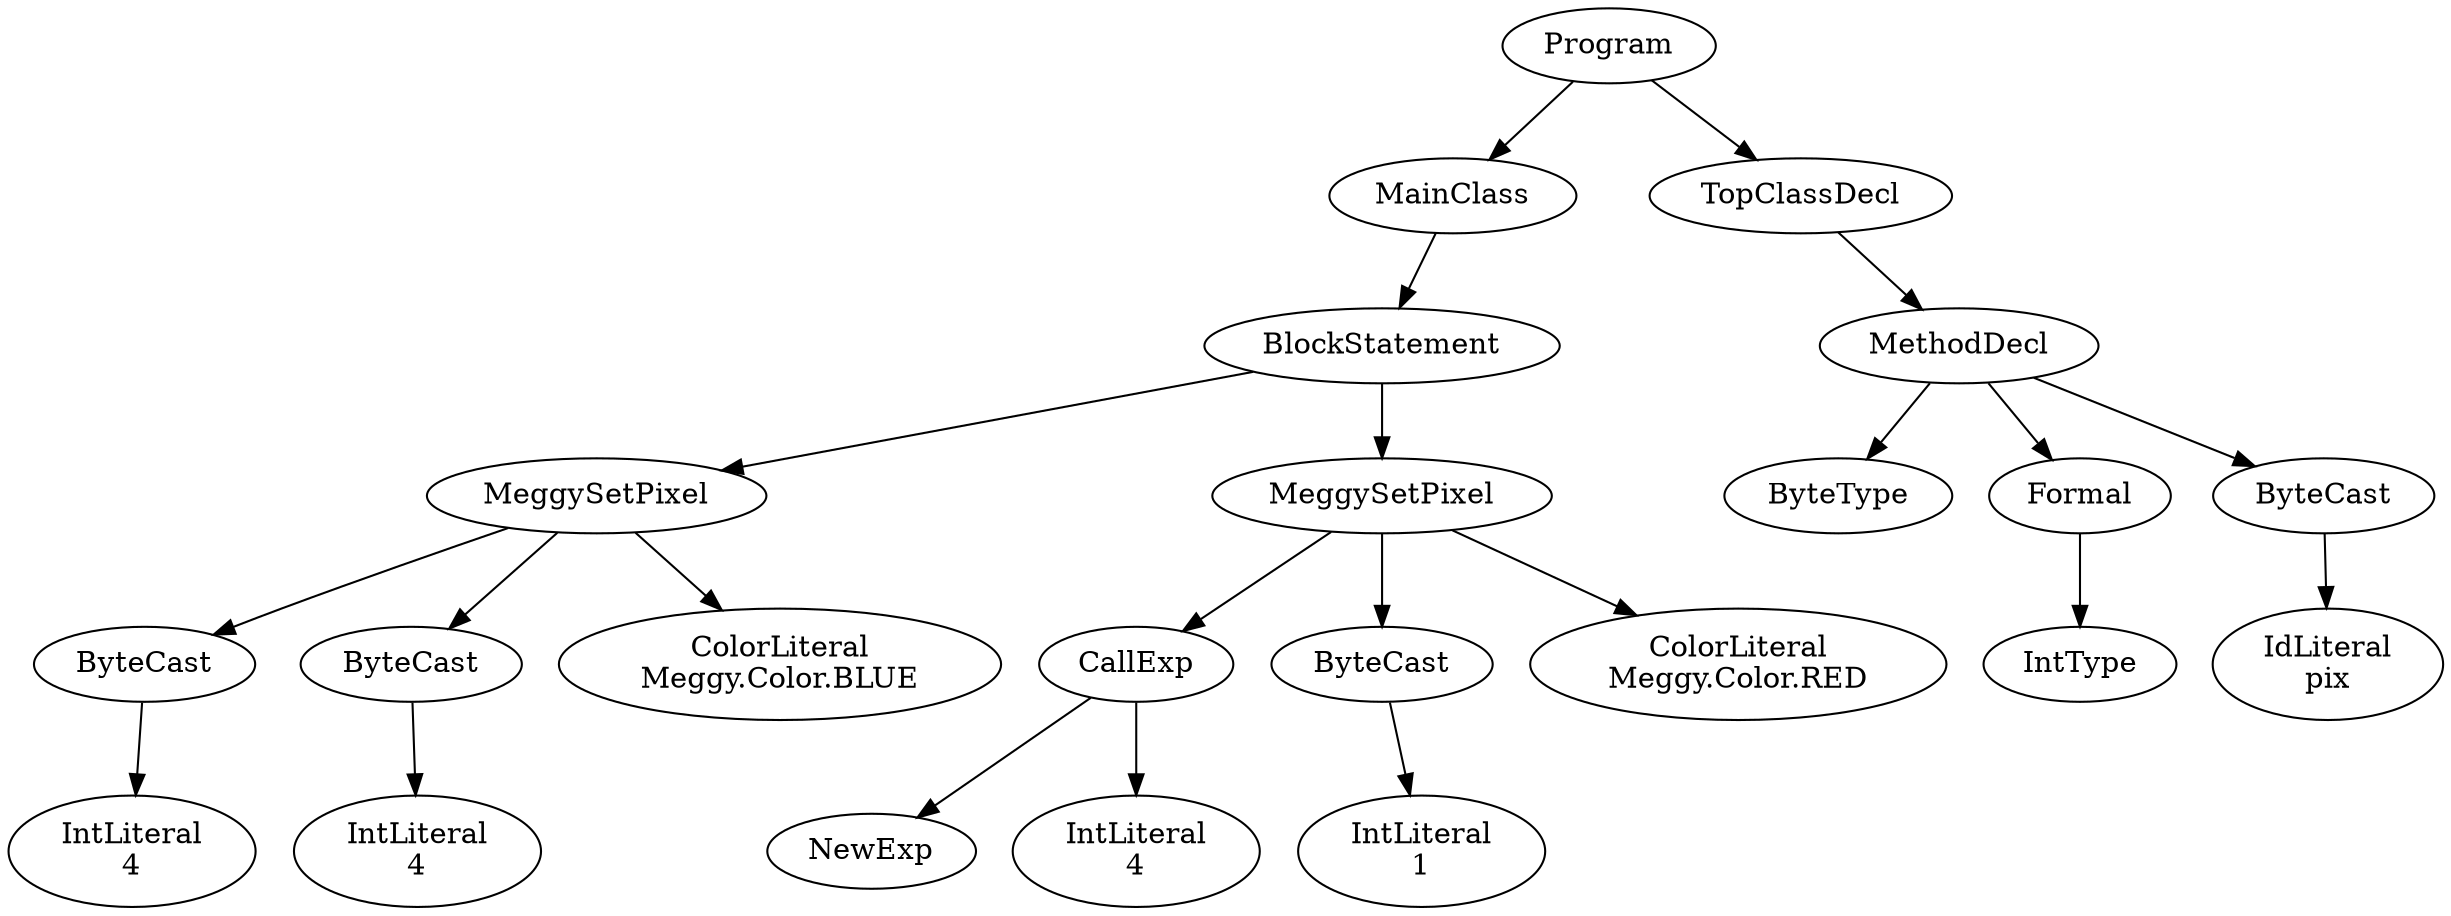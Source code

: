 digraph ASTGraph {
0 [ label="Program" ];
1 [ label="MainClass" ];
0 -> 1
2 [ label="BlockStatement" ];
1 -> 2
3 [ label="MeggySetPixel" ];
2 -> 3
4 [ label="ByteCast" ];
3 -> 4
5 [ label="IntLiteral\n4" ];
4 -> 5
6 [ label="ByteCast" ];
3 -> 6
7 [ label="IntLiteral\n4" ];
6 -> 7
8 [ label="ColorLiteral\nMeggy.Color.BLUE" ];
3 -> 8
9 [ label="MeggySetPixel" ];
2 -> 9
10 [ label="CallExp" ];
9 -> 10
11 [ label="NewExp" ];
10 -> 11
12 [ label="IntLiteral\n4" ];
10 -> 12
13 [ label="ByteCast" ];
9 -> 13
14 [ label="IntLiteral\n1" ];
13 -> 14
15 [ label="ColorLiteral\nMeggy.Color.RED" ];
9 -> 15
16 [ label="TopClassDecl" ];
0 -> 16
17 [ label="MethodDecl" ];
16 -> 17
18 [ label="ByteType" ];
17 -> 18
19 [ label="Formal" ];
17 -> 19
20 [ label="IntType" ];
19 -> 20
21 [ label="ByteCast" ];
17 -> 21
22 [ label="IdLiteral\npix" ];
21 -> 22
}
